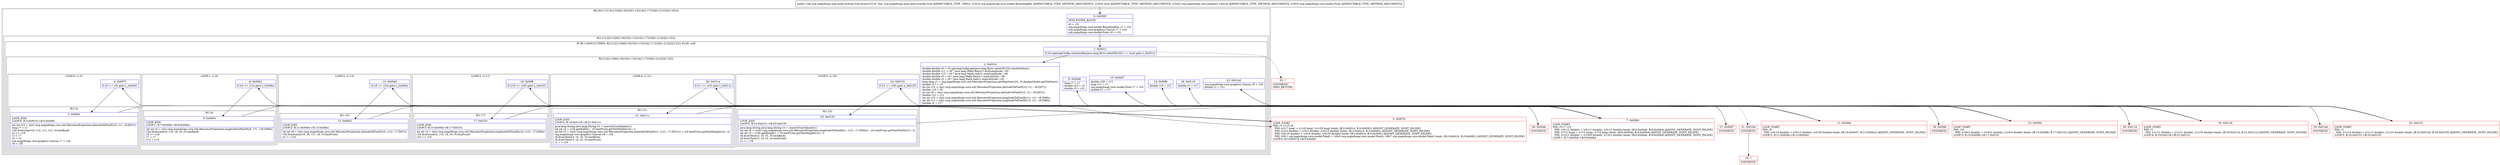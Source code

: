 digraph "CFG fororg.mapsforge.map.layer.overlay.Grid.draw(Lorg\/mapsforge\/core\/model\/BoundingBox;BLorg\/mapsforge\/core\/graphics\/Canvas;Lorg\/mapsforge\/core\/model\/Point;)V" {
subgraph cluster_Region_1930030685 {
label = "R(2:0|(1:(12:2|(1:5)|6|(1:9)|10|(1:13)|14|(1:17)|18|(1:21)|22|(1:25))))";
node [shape=record,color=blue];
Node_0 [shape=record,label="{0\:\ 0x0000|MTH_ENTER_BLOCK\l|r0 = r31\lorg.mapsforge.core.model.BoundingBox r1 = r32\lorg.mapsforge.core.graphics.Canvas r7 = r34\lorg.mapsforge.core.model.Point r8 = r35\l}"];
subgraph cluster_Region_1282527255 {
label = "R(1:(12:2|(1:5)|6|(1:9)|10|(1:13)|14|(1:17)|18|(1:21)|22|(1:25)))";
node [shape=record,color=blue];
subgraph cluster_IfRegion_1334185090 {
label = "IF [B:1:0x0012] THEN: R(12:2|(1:5)|6|(1:9)|10|(1:13)|14|(1:17)|18|(1:21)|22|(1:25)) ELSE: null";
node [shape=record,color=blue];
Node_1 [shape=record,label="{1\:\ 0x0012|if (r0.spacingConfig.containsKey(java.lang.Byte.valueOf(r33)) == true) goto L_0x0014\l}"];
subgraph cluster_Region_335680600 {
label = "R(12:2|(1:5)|6|(1:9)|10|(1:13)|14|(1:17)|18|(1:21)|22|(1:25))";
node [shape=record,color=blue];
Node_2 [shape=record,label="{2\:\ 0x0014|double double r9 = r0.spacingConfig.get(java.lang.Byte.valueOf(r33)).doubleValue()\ldouble double r11 = r9 * java.lang.Math.floor(r1.minLongitude \/ r9)\ldouble double r13 = r9 * java.lang.Math.ceil(r1.maxLongitude \/ r9)\ldouble double r5 = r9 * java.lang.Math.floor(r1.minLatitude \/ r9)\ldouble double r3 = r9 * java.lang.Math.ceil(r1.maxLatitude \/ r9)\llong long r1 = org.mapsforge.core.util.MercatorProjection.getMapSize(r33, r0.displayModel.getTileSize())\ldouble r17 = r5\lint int r15 = (int) (org.mapsforge.core.util.MercatorProjection.latitudeToPixelY(r5, r1) \- r8.f267y)\ldouble r19 = r9\lint int r9 = (int) (org.mapsforge.core.util.MercatorProjection.latitudeToPixelY(r3, r1) \- r8.f267y)\ldouble r21 = r11\lint int r10 = (int) (org.mapsforge.core.util.MercatorProjection.longitudeToPixelX(r11, r1) \- r8.f266x)\lint int r11 = (int) (org.mapsforge.core.util.MercatorProjection.longitudeToPixelX(r13, r1) \- r8.f266x)\ldouble r5 = r17\l}"];
subgraph cluster_LoopRegion_24816985 {
label = "LOOP:0: (1:5)";
node [shape=record,color=blue];
Node_4 [shape=record,label="{4\:\ 0x007f|if (r5 \<= r3) goto L_0x0081\l}"];
subgraph cluster_Region_1023951999 {
label = "R(1:5)";
node [shape=record,color=blue];
Node_5 [shape=record,label="{5\:\ 0x0081|LOOP_END\lLOOP:0: B:3:0x007d\-\>B:5:0x0081\l|int int r12 = (int) (org.mapsforge.core.util.MercatorProjection.latitudeToPixelY(r5, r1) \- r8.f267y)\llong r7 = r1\lr34.drawLine(r10, r12, r11, r12, r0.lineBack)\lr5 += r19\lr1 = r7\lr3 = r3\lorg.mapsforge.core.graphics.Canvas r7 = r34\lr8 = r35\l}"];
}
}
Node_6 [shape=record,label="{6\:\ 0x00ab|long r7 = r1\ldouble r23 = r3\ldouble r5 = r21\l}"];
subgraph cluster_LoopRegion_98490734 {
label = "LOOP:1: (1:9)";
node [shape=record,color=blue];
Node_8 [shape=record,label="{8\:\ 0x00b2|if (r5 \<= r13) goto L_0x00b4\l}"];
subgraph cluster_Region_966370054 {
label = "R(1:9)";
node [shape=record,color=blue];
Node_9 [shape=record,label="{9\:\ 0x00b4|LOOP_END\lLOOP:1: B:7:0x00b0\-\>B:9:0x00b4\l|int int r4 = (int) (org.mapsforge.core.util.MercatorProjection.longitudeToPixelX(r5, r7) \- r35.f266x)\lr34.drawLine(r4, r15, r4, r9, r0.lineBack)\lr5 += r19\lr7 = r7\lr13 = r13\l}"];
}
}
Node_10 [shape=record,label="{10\:\ 0x00d7|double r29 = r13\llong r12 = r7\lorg.mapsforge.core.model.Point r7 = r35\ldouble r5 = r17\l}"];
subgraph cluster_LoopRegion_2125347509 {
label = "LOOP:2: (1:13)";
node [shape=record,color=blue];
Node_12 [shape=record,label="{12\:\ 0x00e0|if (r5 \<= r23) goto L_0x00e2\l}"];
subgraph cluster_Region_771350642 {
label = "R(1:13)";
node [shape=record,color=blue];
Node_13 [shape=record,label="{13\:\ 0x00e2|LOOP_END\lLOOP:2: B:11:0x00de\-\>B:13:0x00e2\l|int int r8 = (int) (org.mapsforge.core.util.MercatorProjection.latitudeToPixelY(r5, r12) \- r7.f267y)\lr34.drawLine(r10, r8, r11, r8, r0.lineFront)\lr5 += r19\l}"];
}
}
Node_14 [shape=record,label="{14\:\ 0x00fb|double r10 = r21\l}"];
subgraph cluster_LoopRegion_571280618 {
label = "LOOP:3: (1:17)";
node [shape=record,color=blue];
Node_16 [shape=record,label="{16\:\ 0x00ff|if (r10 \<= r29) goto L_0x0101\l}"];
subgraph cluster_Region_2034076265 {
label = "R(1:17)";
node [shape=record,color=blue];
Node_17 [shape=record,label="{17\:\ 0x0101|LOOP_END\lLOOP:3: B:15:0x00fd\-\>B:17:0x0101\l|int int r4 = (int) (org.mapsforge.core.util.MercatorProjection.longitudeToPixelX(r10, r12) \- r7.f266x)\lr34.drawLine(r4, r15, r4, r9, r0.lineFront)\lr10 += r19\l}"];
}
}
Node_18 [shape=record,label="{18\:\ 0x0116|double r1 = r17\l}"];
subgraph cluster_LoopRegion_182138869 {
label = "LOOP:4: (1:21)";
node [shape=record,color=blue];
Node_20 [shape=record,label="{20\:\ 0x011a|if (r1 \<= r23) goto L_0x011c\l}"];
subgraph cluster_Region_1908073409 {
label = "R(1:21)";
node [shape=record,color=blue];
Node_21 [shape=record,label="{21\:\ 0x011c|LOOP_END\lLOOP:4: B:19:0x0118\-\>B:21:0x011c\l|java.lang.String java.lang.String r3 = convertCoordinate(r1)\lint int r4 = (r34.getWidth() \- r0.textFront.getTextWidth(r3)) \/ 2\lint int r5 = ((int) (org.mapsforge.core.util.MercatorProjection.latitudeToPixelY(r1, r12) \- r7.f267y)) + (r0.textFront.getTextHeight(r3) \/ 2)\lorg.mapsforge.core.graphics.Canvas r8 = r34\lr8.drawText(r3, r4, r5, r0.textBack)\lr8.drawText(r3, r4, r5, r0.textFront)\lr1 += r19\l}"];
}
}
Node_22 [shape=record,label="{22\:\ 0x014d|org.mapsforge.core.graphics.Canvas r8 = r34\ldouble r1 = r21\l}"];
subgraph cluster_LoopRegion_1690386781 {
label = "LOOP:5: (1:25)";
node [shape=record,color=blue];
Node_24 [shape=record,label="{24\:\ 0x0153|if (r1 \<= r29) goto L_0x0155\l}"];
subgraph cluster_Region_114935751 {
label = "R(1:25)";
node [shape=record,color=blue];
Node_25 [shape=record,label="{25\:\ 0x0155|LOOP_END\lLOOP:5: B:23:0x0151\-\>B:25:0x0155\l|java.lang.String java.lang.String r3 = convertCoordinate(r1)\lint int r4 = ((int) (org.mapsforge.core.util.MercatorProjection.longitudeToPixelX(r1, r12) \- r7.f266x)) \- (r0.textFront.getTextWidth(r3) \/ 2)\lint int r5 = (r34.getHeight() + r0.textFront.getTextHeight(r3)) \/ 2\lr8.drawText(r3, r4, r5, r0.textBack)\lr8.drawText(r3, r4, r5, r0.textFront)\lr1 += r19\l}"];
}
}
}
}
}
}
Node_3 [shape=record,color=red,label="{3\:\ 0x007d|LOOP_START\lPHI: r1 r3 r5 r8 \l  PHI: (r1v7 long) = (r1v6 long), (r1v29 long) binds: [B:2:0x0014, B:5:0x0081] A[DONT_GENERATE, DONT_INLINE]\l  PHI: (r3v3 double) = (r3v2 double), (r3v15 double) binds: [B:2:0x0014, B:5:0x0081] A[DONT_GENERATE, DONT_INLINE]\l  PHI: (r5v10 double) = (r5v9 double), (r5v33 double) binds: [B:2:0x0014, B:5:0x0081] A[DONT_GENERATE, DONT_INLINE]\l  PHI: (r8v1 org.mapsforge.core.model.Point) = (r8v0 org.mapsforge.core.model.Point), (r8v7 org.mapsforge.core.model.Point) binds: [B:2:0x0014, B:5:0x0081] A[DONT_GENERATE, DONT_INLINE]\lLOOP:0: B:3:0x007d\-\>B:5:0x0081\l}"];
Node_7 [shape=record,color=red,label="{7\:\ 0x00b0|LOOP_START\lPHI: r5 r7 r13 \l  PHI: (r5v12 double) = (r5v11 double), (r5v31 double) binds: [B:6:0x00ab, B:9:0x00b4] A[DONT_GENERATE, DONT_INLINE]\l  PHI: (r7v2 long) = (r7v1 long), (r7v5 long) binds: [B:6:0x00ab, B:9:0x00b4] A[DONT_GENERATE, DONT_INLINE]\l  PHI: (r13v1 double) = (r13v0 double), (r13v2 double) binds: [B:6:0x00ab, B:9:0x00b4] A[DONT_GENERATE, DONT_INLINE]\lLOOP:1: B:7:0x00b0\-\>B:9:0x00b4\l}"];
Node_11 [shape=record,color=red,label="{11\:\ 0x00de|LOOP_START\lPHI: r5 \l  PHI: (r5v14 double) = (r5v13 double), (r5v29 double) binds: [B:10:0x00d7, B:13:0x00e2] A[DONT_GENERATE, DONT_INLINE]\lLOOP:2: B:11:0x00de\-\>B:13:0x00e2\l}"];
Node_15 [shape=record,color=red,label="{15\:\ 0x00fd|LOOP_START\lPHI: r10 \l  PHI: (r10v3 double) = (r10v2 double), (r10v4 double) binds: [B:14:0x00fb, B:17:0x0101] A[DONT_GENERATE, DONT_INLINE]\lLOOP:3: B:15:0x00fd\-\>B:17:0x0101\l}"];
Node_19 [shape=record,color=red,label="{19\:\ 0x0118|LOOP_START\lPHI: r1 \l  PHI: (r1v12 double) = (r1v11 double), (r1v16 double) binds: [B:18:0x0116, B:21:0x011c] A[DONT_GENERATE, DONT_INLINE]\lLOOP:4: B:19:0x0118\-\>B:21:0x011c\l}"];
Node_23 [shape=record,color=red,label="{23\:\ 0x0151|LOOP_START\lPHI: r1 \l  PHI: (r1v14 double) = (r1v13 double), (r1v15 double) binds: [B:22:0x014d, B:25:0x0155] A[DONT_GENERATE, DONT_INLINE]\lLOOP:5: B:23:0x0151\-\>B:25:0x0155\l}"];
Node_26 [shape=record,color=red,label="{26\:\ 0x00ab|SYNTHETIC\l}"];
Node_27 [shape=record,color=red,label="{27\:\ 0x00d7|SYNTHETIC\l}"];
Node_28 [shape=record,color=red,label="{28\:\ 0x00fb|SYNTHETIC\l}"];
Node_29 [shape=record,color=red,label="{29\:\ 0x0116|SYNTHETIC\l}"];
Node_30 [shape=record,color=red,label="{30\:\ 0x014d|SYNTHETIC\l}"];
Node_31 [shape=record,color=red,label="{31\:\ 0x0184|SYNTHETIC\l}"];
Node_32 [shape=record,color=red,label="{32\:\ ?|SYNTHETIC\lORIG_RETURN\l}"];
Node_33 [shape=record,color=red,label="{33\:\ ?|SYNTHETIC\l}"];
MethodNode[shape=record,label="{public void org.mapsforge.map.layer.overlay.Grid.draw((r31v0 'this' org.mapsforge.map.layer.overlay.Grid A[IMMUTABLE_TYPE, THIS]), (r32v0 org.mapsforge.core.model.BoundingBox A[IMMUTABLE_TYPE, METHOD_ARGUMENT]), (r33v0 byte A[IMMUTABLE_TYPE, METHOD_ARGUMENT]), (r34v0 org.mapsforge.core.graphics.Canvas A[IMMUTABLE_TYPE, METHOD_ARGUMENT]), (r35v0 org.mapsforge.core.model.Point A[IMMUTABLE_TYPE, METHOD_ARGUMENT])) }"];
MethodNode -> Node_0;
Node_0 -> Node_1;
Node_1 -> Node_2;
Node_1 -> Node_32[style=dashed];
Node_2 -> Node_3;
Node_4 -> Node_5;
Node_4 -> Node_26[style=dashed];
Node_5 -> Node_3;
Node_6 -> Node_7;
Node_8 -> Node_9;
Node_8 -> Node_27[style=dashed];
Node_9 -> Node_7;
Node_10 -> Node_11;
Node_12 -> Node_13;
Node_12 -> Node_28[style=dashed];
Node_13 -> Node_11;
Node_14 -> Node_15;
Node_16 -> Node_17;
Node_16 -> Node_29[style=dashed];
Node_17 -> Node_15;
Node_18 -> Node_19;
Node_20 -> Node_21;
Node_20 -> Node_30[style=dashed];
Node_21 -> Node_19;
Node_22 -> Node_23;
Node_24 -> Node_25;
Node_24 -> Node_31[style=dashed];
Node_25 -> Node_23;
Node_3 -> Node_4;
Node_7 -> Node_8;
Node_11 -> Node_12;
Node_15 -> Node_16;
Node_19 -> Node_20;
Node_23 -> Node_24;
Node_26 -> Node_6;
Node_27 -> Node_10;
Node_28 -> Node_14;
Node_29 -> Node_18;
Node_30 -> Node_22;
Node_31 -> Node_33;
}

